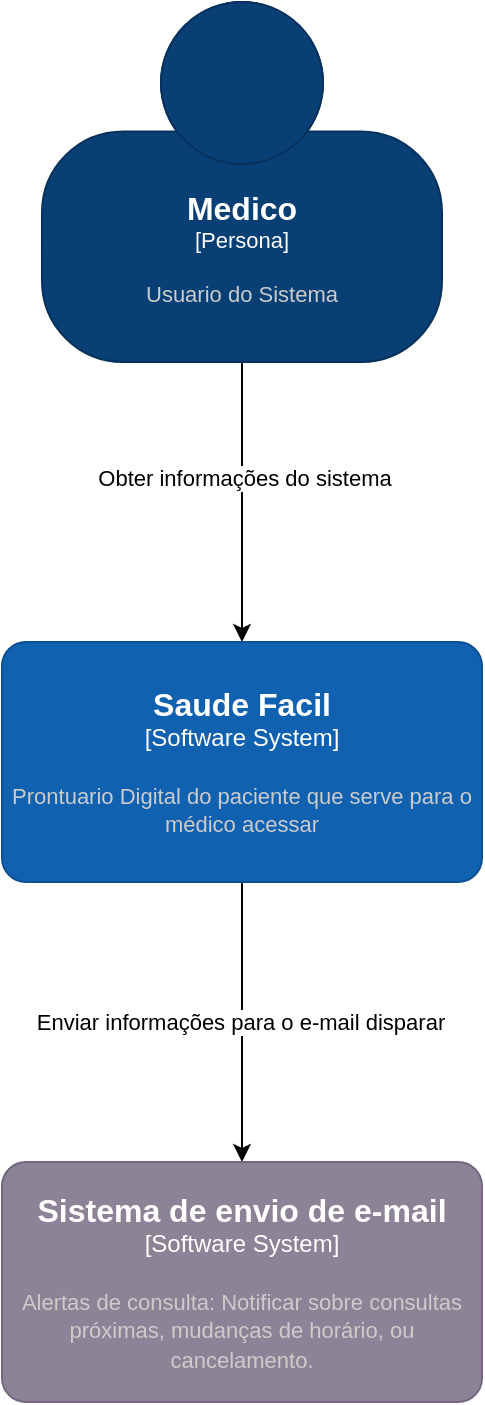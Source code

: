 <mxfile version="24.4.8" type="github">
  <diagram name="Page-1" id="c-uuXx8ZWREIgdKmwIZ3">
    <mxGraphModel dx="1687" dy="3078" grid="1" gridSize="10" guides="1" tooltips="1" connect="1" arrows="1" fold="1" page="1" pageScale="1" pageWidth="850" pageHeight="1100" math="0" shadow="0">
      <root>
        <mxCell id="0" />
        <mxCell id="1" parent="0" />
        <mxCell id="vVOqAHFAq35d7WUbUdLZ-4" style="edgeStyle=orthogonalEdgeStyle;rounded=0;orthogonalLoop=1;jettySize=auto;html=1;" edge="1" parent="1" source="vVOqAHFAq35d7WUbUdLZ-1" target="vVOqAHFAq35d7WUbUdLZ-2">
          <mxGeometry relative="1" as="geometry" />
        </mxCell>
        <mxCell id="vVOqAHFAq35d7WUbUdLZ-6" value="Obter informações do sistema" style="edgeLabel;html=1;align=center;verticalAlign=middle;resizable=0;points=[];" vertex="1" connectable="0" parent="vVOqAHFAq35d7WUbUdLZ-4">
          <mxGeometry x="-0.171" y="1" relative="1" as="geometry">
            <mxPoint as="offset" />
          </mxGeometry>
        </mxCell>
        <object placeholders="1" c4Name="Medico" c4Type="Persona" c4Description="Usuario do Sistema" label="&lt;font style=&quot;font-size: 16px&quot;&gt;&lt;b&gt;%c4Name%&lt;/b&gt;&lt;/font&gt;&lt;div&gt;[%c4Type%]&lt;/div&gt;&lt;br&gt;&lt;div&gt;&lt;font style=&quot;font-size: 11px&quot;&gt;&lt;font color=&quot;#cccccc&quot;&gt;%c4Description%&lt;/font&gt;&lt;/div&gt;" id="vVOqAHFAq35d7WUbUdLZ-1">
          <mxCell style="html=1;fontSize=11;dashed=0;whiteSpace=wrap;fillColor=#083F75;strokeColor=#06315C;fontColor=#ffffff;shape=mxgraph.c4.person2;align=center;metaEdit=1;points=[[0.5,0,0],[1,0.5,0],[1,0.75,0],[0.75,1,0],[0.5,1,0],[0.25,1,0],[0,0.75,0],[0,0.5,0]];resizable=0;" vertex="1" parent="1">
            <mxGeometry x="100" y="-2100" width="200" height="180" as="geometry" />
          </mxCell>
        </object>
        <mxCell id="vVOqAHFAq35d7WUbUdLZ-5" style="edgeStyle=orthogonalEdgeStyle;rounded=0;orthogonalLoop=1;jettySize=auto;html=1;" edge="1" parent="1" source="vVOqAHFAq35d7WUbUdLZ-2" target="vVOqAHFAq35d7WUbUdLZ-3">
          <mxGeometry relative="1" as="geometry" />
        </mxCell>
        <mxCell id="vVOqAHFAq35d7WUbUdLZ-7" value="Enviar informações para o e-mail disparar" style="edgeLabel;html=1;align=center;verticalAlign=middle;resizable=0;points=[];" vertex="1" connectable="0" parent="vVOqAHFAq35d7WUbUdLZ-5">
          <mxGeometry y="-1" relative="1" as="geometry">
            <mxPoint as="offset" />
          </mxGeometry>
        </mxCell>
        <object placeholders="1" c4Name="Saude Facil" c4Type="Software System" c4Description="Prontuario Digital do paciente que serve para o médico acessar" label="&lt;font style=&quot;font-size: 16px&quot;&gt;&lt;b&gt;%c4Name%&lt;/b&gt;&lt;/font&gt;&lt;div&gt;[%c4Type%]&lt;/div&gt;&lt;br&gt;&lt;div&gt;&lt;font style=&quot;font-size: 11px&quot;&gt;&lt;font color=&quot;#cccccc&quot;&gt;%c4Description%&lt;/font&gt;&lt;/div&gt;" id="vVOqAHFAq35d7WUbUdLZ-2">
          <mxCell style="rounded=1;whiteSpace=wrap;html=1;labelBackgroundColor=none;fillColor=#1061B0;fontColor=#ffffff;align=center;arcSize=10;strokeColor=#0D5091;metaEdit=1;resizable=0;points=[[0.25,0,0],[0.5,0,0],[0.75,0,0],[1,0.25,0],[1,0.5,0],[1,0.75,0],[0.75,1,0],[0.5,1,0],[0.25,1,0],[0,0.75,0],[0,0.5,0],[0,0.25,0]];" vertex="1" parent="1">
            <mxGeometry x="80" y="-1780" width="240" height="120" as="geometry" />
          </mxCell>
        </object>
        <object placeholders="1" c4Name="Sistema de envio de e-mail" c4Type="Software System" c4Description="Alertas de consulta: Notificar sobre consultas próximas, mudanças de horário, ou cancelamento." label="&lt;font style=&quot;font-size: 16px&quot;&gt;&lt;b&gt;%c4Name%&lt;/b&gt;&lt;/font&gt;&lt;div&gt;[%c4Type%]&lt;/div&gt;&lt;br&gt;&lt;div&gt;&lt;font style=&quot;font-size: 11px&quot;&gt;&lt;font color=&quot;#cccccc&quot;&gt;%c4Description%&lt;/font&gt;&lt;/div&gt;" id="vVOqAHFAq35d7WUbUdLZ-3">
          <mxCell style="rounded=1;whiteSpace=wrap;html=1;labelBackgroundColor=none;fillColor=#8C8496;fontColor=#ffffff;align=center;arcSize=10;strokeColor=#736782;metaEdit=1;resizable=0;points=[[0.25,0,0],[0.5,0,0],[0.75,0,0],[1,0.25,0],[1,0.5,0],[1,0.75,0],[0.75,1,0],[0.5,1,0],[0.25,1,0],[0,0.75,0],[0,0.5,0],[0,0.25,0]];" vertex="1" parent="1">
            <mxGeometry x="80" y="-1520" width="240" height="120" as="geometry" />
          </mxCell>
        </object>
      </root>
    </mxGraphModel>
  </diagram>
</mxfile>
